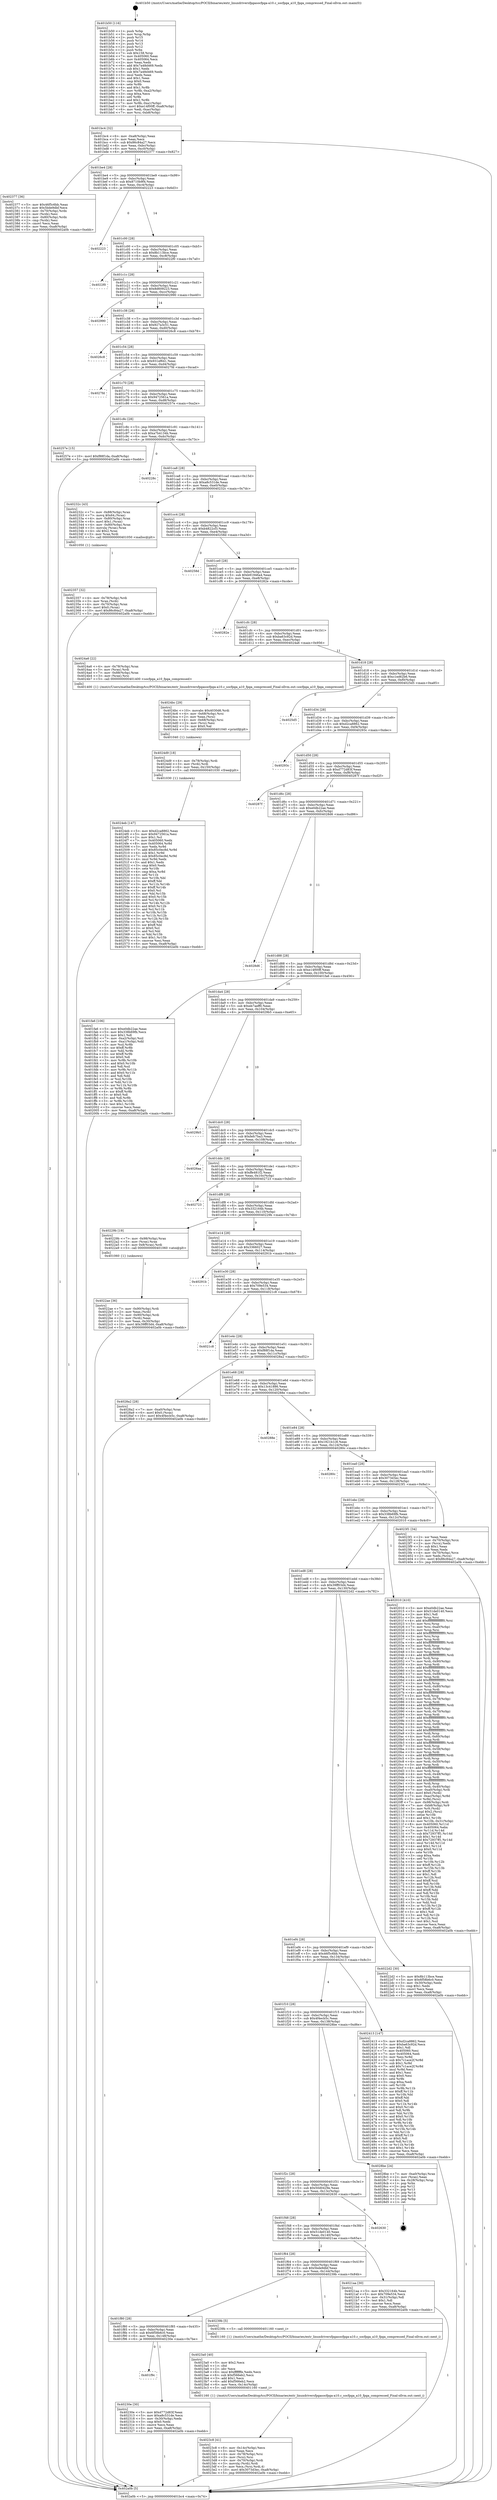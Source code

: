 digraph "0x401b50" {
  label = "0x401b50 (/mnt/c/Users/mathe/Desktop/tcc/POCII/binaries/extr_linuxdriversfpgasocfpga-a10.c_socfpga_a10_fpga_compressed_Final-ollvm.out::main(0))"
  labelloc = "t"
  node[shape=record]

  Entry [label="",width=0.3,height=0.3,shape=circle,fillcolor=black,style=filled]
  "0x401bc4" [label="{
     0x401bc4 [32]\l
     | [instrs]\l
     &nbsp;&nbsp;0x401bc4 \<+6\>: mov -0xa8(%rbp),%eax\l
     &nbsp;&nbsp;0x401bca \<+2\>: mov %eax,%ecx\l
     &nbsp;&nbsp;0x401bcc \<+6\>: sub $0x86c84a27,%ecx\l
     &nbsp;&nbsp;0x401bd2 \<+6\>: mov %eax,-0xbc(%rbp)\l
     &nbsp;&nbsp;0x401bd8 \<+6\>: mov %ecx,-0xc0(%rbp)\l
     &nbsp;&nbsp;0x401bde \<+6\>: je 0000000000402377 \<main+0x827\>\l
  }"]
  "0x402377" [label="{
     0x402377 [36]\l
     | [instrs]\l
     &nbsp;&nbsp;0x402377 \<+5\>: mov $0x46f5c6bb,%eax\l
     &nbsp;&nbsp;0x40237c \<+5\>: mov $0x5bde9dbf,%ecx\l
     &nbsp;&nbsp;0x402381 \<+4\>: mov -0x70(%rbp),%rdx\l
     &nbsp;&nbsp;0x402385 \<+2\>: mov (%rdx),%esi\l
     &nbsp;&nbsp;0x402387 \<+4\>: mov -0x80(%rbp),%rdx\l
     &nbsp;&nbsp;0x40238b \<+2\>: cmp (%rdx),%esi\l
     &nbsp;&nbsp;0x40238d \<+3\>: cmovl %ecx,%eax\l
     &nbsp;&nbsp;0x402390 \<+6\>: mov %eax,-0xa8(%rbp)\l
     &nbsp;&nbsp;0x402396 \<+5\>: jmp 0000000000402a0b \<main+0xebb\>\l
  }"]
  "0x401be4" [label="{
     0x401be4 [28]\l
     | [instrs]\l
     &nbsp;&nbsp;0x401be4 \<+5\>: jmp 0000000000401be9 \<main+0x99\>\l
     &nbsp;&nbsp;0x401be9 \<+6\>: mov -0xbc(%rbp),%eax\l
     &nbsp;&nbsp;0x401bef \<+5\>: sub $0x8710b9f4,%eax\l
     &nbsp;&nbsp;0x401bf4 \<+6\>: mov %eax,-0xc4(%rbp)\l
     &nbsp;&nbsp;0x401bfa \<+6\>: je 0000000000402223 \<main+0x6d3\>\l
  }"]
  Exit [label="",width=0.3,height=0.3,shape=circle,fillcolor=black,style=filled,peripheries=2]
  "0x402223" [label="{
     0x402223\l
  }", style=dashed]
  "0x401c00" [label="{
     0x401c00 [28]\l
     | [instrs]\l
     &nbsp;&nbsp;0x401c00 \<+5\>: jmp 0000000000401c05 \<main+0xb5\>\l
     &nbsp;&nbsp;0x401c05 \<+6\>: mov -0xbc(%rbp),%eax\l
     &nbsp;&nbsp;0x401c0b \<+5\>: sub $0x8b113bce,%eax\l
     &nbsp;&nbsp;0x401c10 \<+6\>: mov %eax,-0xc8(%rbp)\l
     &nbsp;&nbsp;0x401c16 \<+6\>: je 00000000004022f0 \<main+0x7a0\>\l
  }"]
  "0x4024eb" [label="{
     0x4024eb [147]\l
     | [instrs]\l
     &nbsp;&nbsp;0x4024eb \<+5\>: mov $0xd2ca8862,%eax\l
     &nbsp;&nbsp;0x4024f0 \<+5\>: mov $0x9472561a,%esi\l
     &nbsp;&nbsp;0x4024f5 \<+2\>: mov $0x1,%cl\l
     &nbsp;&nbsp;0x4024f7 \<+7\>: mov 0x405060,%edx\l
     &nbsp;&nbsp;0x4024fe \<+8\>: mov 0x405064,%r8d\l
     &nbsp;&nbsp;0x402506 \<+3\>: mov %edx,%r9d\l
     &nbsp;&nbsp;0x402509 \<+7\>: add $0x85c0ec8d,%r9d\l
     &nbsp;&nbsp;0x402510 \<+4\>: sub $0x1,%r9d\l
     &nbsp;&nbsp;0x402514 \<+7\>: sub $0x85c0ec8d,%r9d\l
     &nbsp;&nbsp;0x40251b \<+4\>: imul %r9d,%edx\l
     &nbsp;&nbsp;0x40251f \<+3\>: and $0x1,%edx\l
     &nbsp;&nbsp;0x402522 \<+3\>: cmp $0x0,%edx\l
     &nbsp;&nbsp;0x402525 \<+4\>: sete %r10b\l
     &nbsp;&nbsp;0x402529 \<+4\>: cmp $0xa,%r8d\l
     &nbsp;&nbsp;0x40252d \<+4\>: setl %r11b\l
     &nbsp;&nbsp;0x402531 \<+3\>: mov %r10b,%bl\l
     &nbsp;&nbsp;0x402534 \<+3\>: xor $0xff,%bl\l
     &nbsp;&nbsp;0x402537 \<+3\>: mov %r11b,%r14b\l
     &nbsp;&nbsp;0x40253a \<+4\>: xor $0xff,%r14b\l
     &nbsp;&nbsp;0x40253e \<+3\>: xor $0x0,%cl\l
     &nbsp;&nbsp;0x402541 \<+3\>: mov %bl,%r15b\l
     &nbsp;&nbsp;0x402544 \<+4\>: and $0x0,%r15b\l
     &nbsp;&nbsp;0x402548 \<+3\>: and %cl,%r10b\l
     &nbsp;&nbsp;0x40254b \<+3\>: mov %r14b,%r12b\l
     &nbsp;&nbsp;0x40254e \<+4\>: and $0x0,%r12b\l
     &nbsp;&nbsp;0x402552 \<+3\>: and %cl,%r11b\l
     &nbsp;&nbsp;0x402555 \<+3\>: or %r10b,%r15b\l
     &nbsp;&nbsp;0x402558 \<+3\>: or %r11b,%r12b\l
     &nbsp;&nbsp;0x40255b \<+3\>: xor %r12b,%r15b\l
     &nbsp;&nbsp;0x40255e \<+3\>: or %r14b,%bl\l
     &nbsp;&nbsp;0x402561 \<+3\>: xor $0xff,%bl\l
     &nbsp;&nbsp;0x402564 \<+3\>: or $0x0,%cl\l
     &nbsp;&nbsp;0x402567 \<+2\>: and %cl,%bl\l
     &nbsp;&nbsp;0x402569 \<+3\>: or %bl,%r15b\l
     &nbsp;&nbsp;0x40256c \<+4\>: test $0x1,%r15b\l
     &nbsp;&nbsp;0x402570 \<+3\>: cmovne %esi,%eax\l
     &nbsp;&nbsp;0x402573 \<+6\>: mov %eax,-0xa8(%rbp)\l
     &nbsp;&nbsp;0x402579 \<+5\>: jmp 0000000000402a0b \<main+0xebb\>\l
  }"]
  "0x4022f0" [label="{
     0x4022f0\l
  }", style=dashed]
  "0x401c1c" [label="{
     0x401c1c [28]\l
     | [instrs]\l
     &nbsp;&nbsp;0x401c1c \<+5\>: jmp 0000000000401c21 \<main+0xd1\>\l
     &nbsp;&nbsp;0x401c21 \<+6\>: mov -0xbc(%rbp),%eax\l
     &nbsp;&nbsp;0x401c27 \<+5\>: sub $0x8d609223,%eax\l
     &nbsp;&nbsp;0x401c2c \<+6\>: mov %eax,-0xcc(%rbp)\l
     &nbsp;&nbsp;0x401c32 \<+6\>: je 0000000000402990 \<main+0xe40\>\l
  }"]
  "0x4024d9" [label="{
     0x4024d9 [18]\l
     | [instrs]\l
     &nbsp;&nbsp;0x4024d9 \<+4\>: mov -0x78(%rbp),%rdi\l
     &nbsp;&nbsp;0x4024dd \<+3\>: mov (%rdi),%rdi\l
     &nbsp;&nbsp;0x4024e0 \<+6\>: mov %eax,-0x150(%rbp)\l
     &nbsp;&nbsp;0x4024e6 \<+5\>: call 0000000000401030 \<free@plt\>\l
     | [calls]\l
     &nbsp;&nbsp;0x401030 \{1\} (unknown)\l
  }"]
  "0x402990" [label="{
     0x402990\l
  }", style=dashed]
  "0x401c38" [label="{
     0x401c38 [28]\l
     | [instrs]\l
     &nbsp;&nbsp;0x401c38 \<+5\>: jmp 0000000000401c3d \<main+0xed\>\l
     &nbsp;&nbsp;0x401c3d \<+6\>: mov -0xbc(%rbp),%eax\l
     &nbsp;&nbsp;0x401c43 \<+5\>: sub $0x927a3c51,%eax\l
     &nbsp;&nbsp;0x401c48 \<+6\>: mov %eax,-0xd0(%rbp)\l
     &nbsp;&nbsp;0x401c4e \<+6\>: je 00000000004026c8 \<main+0xb78\>\l
  }"]
  "0x4024bc" [label="{
     0x4024bc [29]\l
     | [instrs]\l
     &nbsp;&nbsp;0x4024bc \<+10\>: movabs $0x4030d6,%rdi\l
     &nbsp;&nbsp;0x4024c6 \<+4\>: mov -0x68(%rbp),%rsi\l
     &nbsp;&nbsp;0x4024ca \<+2\>: mov %eax,(%rsi)\l
     &nbsp;&nbsp;0x4024cc \<+4\>: mov -0x68(%rbp),%rsi\l
     &nbsp;&nbsp;0x4024d0 \<+2\>: mov (%rsi),%esi\l
     &nbsp;&nbsp;0x4024d2 \<+2\>: mov $0x0,%al\l
     &nbsp;&nbsp;0x4024d4 \<+5\>: call 0000000000401040 \<printf@plt\>\l
     | [calls]\l
     &nbsp;&nbsp;0x401040 \{1\} (unknown)\l
  }"]
  "0x4026c8" [label="{
     0x4026c8\l
  }", style=dashed]
  "0x401c54" [label="{
     0x401c54 [28]\l
     | [instrs]\l
     &nbsp;&nbsp;0x401c54 \<+5\>: jmp 0000000000401c59 \<main+0x109\>\l
     &nbsp;&nbsp;0x401c59 \<+6\>: mov -0xbc(%rbp),%eax\l
     &nbsp;&nbsp;0x401c5f \<+5\>: sub $0x931ef641,%eax\l
     &nbsp;&nbsp;0x401c64 \<+6\>: mov %eax,-0xd4(%rbp)\l
     &nbsp;&nbsp;0x401c6a \<+6\>: je 00000000004027fd \<main+0xcad\>\l
  }"]
  "0x4023c8" [label="{
     0x4023c8 [41]\l
     | [instrs]\l
     &nbsp;&nbsp;0x4023c8 \<+6\>: mov -0x14c(%rbp),%ecx\l
     &nbsp;&nbsp;0x4023ce \<+3\>: imul %eax,%ecx\l
     &nbsp;&nbsp;0x4023d1 \<+4\>: mov -0x78(%rbp),%rsi\l
     &nbsp;&nbsp;0x4023d5 \<+3\>: mov (%rsi),%rsi\l
     &nbsp;&nbsp;0x4023d8 \<+4\>: mov -0x70(%rbp),%rdi\l
     &nbsp;&nbsp;0x4023dc \<+3\>: movslq (%rdi),%rdi\l
     &nbsp;&nbsp;0x4023df \<+3\>: mov %ecx,(%rsi,%rdi,4)\l
     &nbsp;&nbsp;0x4023e2 \<+10\>: movl $0x3073d3ec,-0xa8(%rbp)\l
     &nbsp;&nbsp;0x4023ec \<+5\>: jmp 0000000000402a0b \<main+0xebb\>\l
  }"]
  "0x4027fd" [label="{
     0x4027fd\l
  }", style=dashed]
  "0x401c70" [label="{
     0x401c70 [28]\l
     | [instrs]\l
     &nbsp;&nbsp;0x401c70 \<+5\>: jmp 0000000000401c75 \<main+0x125\>\l
     &nbsp;&nbsp;0x401c75 \<+6\>: mov -0xbc(%rbp),%eax\l
     &nbsp;&nbsp;0x401c7b \<+5\>: sub $0x9472561a,%eax\l
     &nbsp;&nbsp;0x401c80 \<+6\>: mov %eax,-0xd8(%rbp)\l
     &nbsp;&nbsp;0x401c86 \<+6\>: je 000000000040257e \<main+0xa2e\>\l
  }"]
  "0x4023a0" [label="{
     0x4023a0 [40]\l
     | [instrs]\l
     &nbsp;&nbsp;0x4023a0 \<+5\>: mov $0x2,%ecx\l
     &nbsp;&nbsp;0x4023a5 \<+1\>: cltd\l
     &nbsp;&nbsp;0x4023a6 \<+2\>: idiv %ecx\l
     &nbsp;&nbsp;0x4023a8 \<+6\>: imul $0xfffffffe,%edx,%ecx\l
     &nbsp;&nbsp;0x4023ae \<+6\>: sub $0xf566eb2,%ecx\l
     &nbsp;&nbsp;0x4023b4 \<+3\>: add $0x1,%ecx\l
     &nbsp;&nbsp;0x4023b7 \<+6\>: add $0xf566eb2,%ecx\l
     &nbsp;&nbsp;0x4023bd \<+6\>: mov %ecx,-0x14c(%rbp)\l
     &nbsp;&nbsp;0x4023c3 \<+5\>: call 0000000000401160 \<next_i\>\l
     | [calls]\l
     &nbsp;&nbsp;0x401160 \{1\} (/mnt/c/Users/mathe/Desktop/tcc/POCII/binaries/extr_linuxdriversfpgasocfpga-a10.c_socfpga_a10_fpga_compressed_Final-ollvm.out::next_i)\l
  }"]
  "0x40257e" [label="{
     0x40257e [15]\l
     | [instrs]\l
     &nbsp;&nbsp;0x40257e \<+10\>: movl $0xf88f1da,-0xa8(%rbp)\l
     &nbsp;&nbsp;0x402588 \<+5\>: jmp 0000000000402a0b \<main+0xebb\>\l
  }"]
  "0x401c8c" [label="{
     0x401c8c [28]\l
     | [instrs]\l
     &nbsp;&nbsp;0x401c8c \<+5\>: jmp 0000000000401c91 \<main+0x141\>\l
     &nbsp;&nbsp;0x401c91 \<+6\>: mov -0xbc(%rbp),%eax\l
     &nbsp;&nbsp;0x401c97 \<+5\>: sub $0xa7b4134b,%eax\l
     &nbsp;&nbsp;0x401c9c \<+6\>: mov %eax,-0xdc(%rbp)\l
     &nbsp;&nbsp;0x401ca2 \<+6\>: je 000000000040228c \<main+0x73c\>\l
  }"]
  "0x402357" [label="{
     0x402357 [32]\l
     | [instrs]\l
     &nbsp;&nbsp;0x402357 \<+4\>: mov -0x78(%rbp),%rdi\l
     &nbsp;&nbsp;0x40235b \<+3\>: mov %rax,(%rdi)\l
     &nbsp;&nbsp;0x40235e \<+4\>: mov -0x70(%rbp),%rax\l
     &nbsp;&nbsp;0x402362 \<+6\>: movl $0x0,(%rax)\l
     &nbsp;&nbsp;0x402368 \<+10\>: movl $0x86c84a27,-0xa8(%rbp)\l
     &nbsp;&nbsp;0x402372 \<+5\>: jmp 0000000000402a0b \<main+0xebb\>\l
  }"]
  "0x40228c" [label="{
     0x40228c\l
  }", style=dashed]
  "0x401ca8" [label="{
     0x401ca8 [28]\l
     | [instrs]\l
     &nbsp;&nbsp;0x401ca8 \<+5\>: jmp 0000000000401cad \<main+0x15d\>\l
     &nbsp;&nbsp;0x401cad \<+6\>: mov -0xbc(%rbp),%eax\l
     &nbsp;&nbsp;0x401cb3 \<+5\>: sub $0xa8c531de,%eax\l
     &nbsp;&nbsp;0x401cb8 \<+6\>: mov %eax,-0xe0(%rbp)\l
     &nbsp;&nbsp;0x401cbe \<+6\>: je 000000000040232c \<main+0x7dc\>\l
  }"]
  "0x401f9c" [label="{
     0x401f9c\l
  }", style=dashed]
  "0x40232c" [label="{
     0x40232c [43]\l
     | [instrs]\l
     &nbsp;&nbsp;0x40232c \<+7\>: mov -0x88(%rbp),%rax\l
     &nbsp;&nbsp;0x402333 \<+7\>: movq $0x64,(%rax)\l
     &nbsp;&nbsp;0x40233a \<+4\>: mov -0x80(%rbp),%rax\l
     &nbsp;&nbsp;0x40233e \<+6\>: movl $0x1,(%rax)\l
     &nbsp;&nbsp;0x402344 \<+4\>: mov -0x80(%rbp),%rax\l
     &nbsp;&nbsp;0x402348 \<+3\>: movslq (%rax),%rax\l
     &nbsp;&nbsp;0x40234b \<+4\>: shl $0x2,%rax\l
     &nbsp;&nbsp;0x40234f \<+3\>: mov %rax,%rdi\l
     &nbsp;&nbsp;0x402352 \<+5\>: call 0000000000401050 \<malloc@plt\>\l
     | [calls]\l
     &nbsp;&nbsp;0x401050 \{1\} (unknown)\l
  }"]
  "0x401cc4" [label="{
     0x401cc4 [28]\l
     | [instrs]\l
     &nbsp;&nbsp;0x401cc4 \<+5\>: jmp 0000000000401cc9 \<main+0x179\>\l
     &nbsp;&nbsp;0x401cc9 \<+6\>: mov -0xbc(%rbp),%eax\l
     &nbsp;&nbsp;0x401ccf \<+5\>: sub $0xb4822cf3,%eax\l
     &nbsp;&nbsp;0x401cd4 \<+6\>: mov %eax,-0xe4(%rbp)\l
     &nbsp;&nbsp;0x401cda \<+6\>: je 000000000040258d \<main+0xa3d\>\l
  }"]
  "0x40230e" [label="{
     0x40230e [30]\l
     | [instrs]\l
     &nbsp;&nbsp;0x40230e \<+5\>: mov $0xd772d83f,%eax\l
     &nbsp;&nbsp;0x402313 \<+5\>: mov $0xa8c531de,%ecx\l
     &nbsp;&nbsp;0x402318 \<+3\>: mov -0x30(%rbp),%edx\l
     &nbsp;&nbsp;0x40231b \<+3\>: cmp $0x0,%edx\l
     &nbsp;&nbsp;0x40231e \<+3\>: cmove %ecx,%eax\l
     &nbsp;&nbsp;0x402321 \<+6\>: mov %eax,-0xa8(%rbp)\l
     &nbsp;&nbsp;0x402327 \<+5\>: jmp 0000000000402a0b \<main+0xebb\>\l
  }"]
  "0x40258d" [label="{
     0x40258d\l
  }", style=dashed]
  "0x401ce0" [label="{
     0x401ce0 [28]\l
     | [instrs]\l
     &nbsp;&nbsp;0x401ce0 \<+5\>: jmp 0000000000401ce5 \<main+0x195\>\l
     &nbsp;&nbsp;0x401ce5 \<+6\>: mov -0xbc(%rbp),%eax\l
     &nbsp;&nbsp;0x401ceb \<+5\>: sub $0xb91946a4,%eax\l
     &nbsp;&nbsp;0x401cf0 \<+6\>: mov %eax,-0xe8(%rbp)\l
     &nbsp;&nbsp;0x401cf6 \<+6\>: je 000000000040282e \<main+0xcde\>\l
  }"]
  "0x401f80" [label="{
     0x401f80 [28]\l
     | [instrs]\l
     &nbsp;&nbsp;0x401f80 \<+5\>: jmp 0000000000401f85 \<main+0x435\>\l
     &nbsp;&nbsp;0x401f85 \<+6\>: mov -0xbc(%rbp),%eax\l
     &nbsp;&nbsp;0x401f8b \<+5\>: sub $0x6f58b6c0,%eax\l
     &nbsp;&nbsp;0x401f90 \<+6\>: mov %eax,-0x148(%rbp)\l
     &nbsp;&nbsp;0x401f96 \<+6\>: je 000000000040230e \<main+0x7be\>\l
  }"]
  "0x40282e" [label="{
     0x40282e\l
  }", style=dashed]
  "0x401cfc" [label="{
     0x401cfc [28]\l
     | [instrs]\l
     &nbsp;&nbsp;0x401cfc \<+5\>: jmp 0000000000401d01 \<main+0x1b1\>\l
     &nbsp;&nbsp;0x401d01 \<+6\>: mov -0xbc(%rbp),%eax\l
     &nbsp;&nbsp;0x401d07 \<+5\>: sub $0xba63c92d,%eax\l
     &nbsp;&nbsp;0x401d0c \<+6\>: mov %eax,-0xec(%rbp)\l
     &nbsp;&nbsp;0x401d12 \<+6\>: je 00000000004024a6 \<main+0x956\>\l
  }"]
  "0x40239b" [label="{
     0x40239b [5]\l
     | [instrs]\l
     &nbsp;&nbsp;0x40239b \<+5\>: call 0000000000401160 \<next_i\>\l
     | [calls]\l
     &nbsp;&nbsp;0x401160 \{1\} (/mnt/c/Users/mathe/Desktop/tcc/POCII/binaries/extr_linuxdriversfpgasocfpga-a10.c_socfpga_a10_fpga_compressed_Final-ollvm.out::next_i)\l
  }"]
  "0x4024a6" [label="{
     0x4024a6 [22]\l
     | [instrs]\l
     &nbsp;&nbsp;0x4024a6 \<+4\>: mov -0x78(%rbp),%rax\l
     &nbsp;&nbsp;0x4024aa \<+3\>: mov (%rax),%rdi\l
     &nbsp;&nbsp;0x4024ad \<+7\>: mov -0x88(%rbp),%rax\l
     &nbsp;&nbsp;0x4024b4 \<+3\>: mov (%rax),%rsi\l
     &nbsp;&nbsp;0x4024b7 \<+5\>: call 0000000000401400 \<socfpga_a10_fpga_compressed\>\l
     | [calls]\l
     &nbsp;&nbsp;0x401400 \{1\} (/mnt/c/Users/mathe/Desktop/tcc/POCII/binaries/extr_linuxdriversfpgasocfpga-a10.c_socfpga_a10_fpga_compressed_Final-ollvm.out::socfpga_a10_fpga_compressed)\l
  }"]
  "0x401d18" [label="{
     0x401d18 [28]\l
     | [instrs]\l
     &nbsp;&nbsp;0x401d18 \<+5\>: jmp 0000000000401d1d \<main+0x1cd\>\l
     &nbsp;&nbsp;0x401d1d \<+6\>: mov -0xbc(%rbp),%eax\l
     &nbsp;&nbsp;0x401d23 \<+5\>: sub $0xc1ed62b6,%eax\l
     &nbsp;&nbsp;0x401d28 \<+6\>: mov %eax,-0xf0(%rbp)\l
     &nbsp;&nbsp;0x401d2e \<+6\>: je 00000000004025d5 \<main+0xa85\>\l
  }"]
  "0x4022ae" [label="{
     0x4022ae [36]\l
     | [instrs]\l
     &nbsp;&nbsp;0x4022ae \<+7\>: mov -0x90(%rbp),%rdi\l
     &nbsp;&nbsp;0x4022b5 \<+2\>: mov %eax,(%rdi)\l
     &nbsp;&nbsp;0x4022b7 \<+7\>: mov -0x90(%rbp),%rdi\l
     &nbsp;&nbsp;0x4022be \<+2\>: mov (%rdi),%eax\l
     &nbsp;&nbsp;0x4022c0 \<+3\>: mov %eax,-0x30(%rbp)\l
     &nbsp;&nbsp;0x4022c3 \<+10\>: movl $0x39ff03d4,-0xa8(%rbp)\l
     &nbsp;&nbsp;0x4022cd \<+5\>: jmp 0000000000402a0b \<main+0xebb\>\l
  }"]
  "0x4025d5" [label="{
     0x4025d5\l
  }", style=dashed]
  "0x401d34" [label="{
     0x401d34 [28]\l
     | [instrs]\l
     &nbsp;&nbsp;0x401d34 \<+5\>: jmp 0000000000401d39 \<main+0x1e9\>\l
     &nbsp;&nbsp;0x401d39 \<+6\>: mov -0xbc(%rbp),%eax\l
     &nbsp;&nbsp;0x401d3f \<+5\>: sub $0xd2ca8862,%eax\l
     &nbsp;&nbsp;0x401d44 \<+6\>: mov %eax,-0xf4(%rbp)\l
     &nbsp;&nbsp;0x401d4a \<+6\>: je 000000000040293c \<main+0xdec\>\l
  }"]
  "0x401f64" [label="{
     0x401f64 [28]\l
     | [instrs]\l
     &nbsp;&nbsp;0x401f64 \<+5\>: jmp 0000000000401f69 \<main+0x419\>\l
     &nbsp;&nbsp;0x401f69 \<+6\>: mov -0xbc(%rbp),%eax\l
     &nbsp;&nbsp;0x401f6f \<+5\>: sub $0x5bde9dbf,%eax\l
     &nbsp;&nbsp;0x401f74 \<+6\>: mov %eax,-0x144(%rbp)\l
     &nbsp;&nbsp;0x401f7a \<+6\>: je 000000000040239b \<main+0x84b\>\l
  }"]
  "0x40293c" [label="{
     0x40293c\l
  }", style=dashed]
  "0x401d50" [label="{
     0x401d50 [28]\l
     | [instrs]\l
     &nbsp;&nbsp;0x401d50 \<+5\>: jmp 0000000000401d55 \<main+0x205\>\l
     &nbsp;&nbsp;0x401d55 \<+6\>: mov -0xbc(%rbp),%eax\l
     &nbsp;&nbsp;0x401d5b \<+5\>: sub $0xd772d83f,%eax\l
     &nbsp;&nbsp;0x401d60 \<+6\>: mov %eax,-0xf8(%rbp)\l
     &nbsp;&nbsp;0x401d66 \<+6\>: je 000000000040287f \<main+0xd2f\>\l
  }"]
  "0x4021aa" [label="{
     0x4021aa [30]\l
     | [instrs]\l
     &nbsp;&nbsp;0x4021aa \<+5\>: mov $0x332164b,%eax\l
     &nbsp;&nbsp;0x4021af \<+5\>: mov $0x709e534,%ecx\l
     &nbsp;&nbsp;0x4021b4 \<+3\>: mov -0x31(%rbp),%dl\l
     &nbsp;&nbsp;0x4021b7 \<+3\>: test $0x1,%dl\l
     &nbsp;&nbsp;0x4021ba \<+3\>: cmovne %ecx,%eax\l
     &nbsp;&nbsp;0x4021bd \<+6\>: mov %eax,-0xa8(%rbp)\l
     &nbsp;&nbsp;0x4021c3 \<+5\>: jmp 0000000000402a0b \<main+0xebb\>\l
  }"]
  "0x40287f" [label="{
     0x40287f\l
  }", style=dashed]
  "0x401d6c" [label="{
     0x401d6c [28]\l
     | [instrs]\l
     &nbsp;&nbsp;0x401d6c \<+5\>: jmp 0000000000401d71 \<main+0x221\>\l
     &nbsp;&nbsp;0x401d71 \<+6\>: mov -0xbc(%rbp),%eax\l
     &nbsp;&nbsp;0x401d77 \<+5\>: sub $0xe0db22ae,%eax\l
     &nbsp;&nbsp;0x401d7c \<+6\>: mov %eax,-0xfc(%rbp)\l
     &nbsp;&nbsp;0x401d82 \<+6\>: je 00000000004028d6 \<main+0xd86\>\l
  }"]
  "0x401f48" [label="{
     0x401f48 [28]\l
     | [instrs]\l
     &nbsp;&nbsp;0x401f48 \<+5\>: jmp 0000000000401f4d \<main+0x3fd\>\l
     &nbsp;&nbsp;0x401f4d \<+6\>: mov -0xbc(%rbp),%eax\l
     &nbsp;&nbsp;0x401f53 \<+5\>: sub $0x51de0140,%eax\l
     &nbsp;&nbsp;0x401f58 \<+6\>: mov %eax,-0x140(%rbp)\l
     &nbsp;&nbsp;0x401f5e \<+6\>: je 00000000004021aa \<main+0x65a\>\l
  }"]
  "0x4028d6" [label="{
     0x4028d6\l
  }", style=dashed]
  "0x401d88" [label="{
     0x401d88 [28]\l
     | [instrs]\l
     &nbsp;&nbsp;0x401d88 \<+5\>: jmp 0000000000401d8d \<main+0x23d\>\l
     &nbsp;&nbsp;0x401d8d \<+6\>: mov -0xbc(%rbp),%eax\l
     &nbsp;&nbsp;0x401d93 \<+5\>: sub $0xe14f00ff,%eax\l
     &nbsp;&nbsp;0x401d98 \<+6\>: mov %eax,-0x100(%rbp)\l
     &nbsp;&nbsp;0x401d9e \<+6\>: je 0000000000401fa6 \<main+0x456\>\l
  }"]
  "0x402630" [label="{
     0x402630\l
  }", style=dashed]
  "0x401fa6" [label="{
     0x401fa6 [106]\l
     | [instrs]\l
     &nbsp;&nbsp;0x401fa6 \<+5\>: mov $0xe0db22ae,%eax\l
     &nbsp;&nbsp;0x401fab \<+5\>: mov $0x338b69fb,%ecx\l
     &nbsp;&nbsp;0x401fb0 \<+2\>: mov $0x1,%dl\l
     &nbsp;&nbsp;0x401fb2 \<+7\>: mov -0xa2(%rbp),%sil\l
     &nbsp;&nbsp;0x401fb9 \<+7\>: mov -0xa1(%rbp),%dil\l
     &nbsp;&nbsp;0x401fc0 \<+3\>: mov %sil,%r8b\l
     &nbsp;&nbsp;0x401fc3 \<+4\>: xor $0xff,%r8b\l
     &nbsp;&nbsp;0x401fc7 \<+3\>: mov %dil,%r9b\l
     &nbsp;&nbsp;0x401fca \<+4\>: xor $0xff,%r9b\l
     &nbsp;&nbsp;0x401fce \<+3\>: xor $0x0,%dl\l
     &nbsp;&nbsp;0x401fd1 \<+3\>: mov %r8b,%r10b\l
     &nbsp;&nbsp;0x401fd4 \<+4\>: and $0x0,%r10b\l
     &nbsp;&nbsp;0x401fd8 \<+3\>: and %dl,%sil\l
     &nbsp;&nbsp;0x401fdb \<+3\>: mov %r9b,%r11b\l
     &nbsp;&nbsp;0x401fde \<+4\>: and $0x0,%r11b\l
     &nbsp;&nbsp;0x401fe2 \<+3\>: and %dl,%dil\l
     &nbsp;&nbsp;0x401fe5 \<+3\>: or %sil,%r10b\l
     &nbsp;&nbsp;0x401fe8 \<+3\>: or %dil,%r11b\l
     &nbsp;&nbsp;0x401feb \<+3\>: xor %r11b,%r10b\l
     &nbsp;&nbsp;0x401fee \<+3\>: or %r9b,%r8b\l
     &nbsp;&nbsp;0x401ff1 \<+4\>: xor $0xff,%r8b\l
     &nbsp;&nbsp;0x401ff5 \<+3\>: or $0x0,%dl\l
     &nbsp;&nbsp;0x401ff8 \<+3\>: and %dl,%r8b\l
     &nbsp;&nbsp;0x401ffb \<+3\>: or %r8b,%r10b\l
     &nbsp;&nbsp;0x401ffe \<+4\>: test $0x1,%r10b\l
     &nbsp;&nbsp;0x402002 \<+3\>: cmovne %ecx,%eax\l
     &nbsp;&nbsp;0x402005 \<+6\>: mov %eax,-0xa8(%rbp)\l
     &nbsp;&nbsp;0x40200b \<+5\>: jmp 0000000000402a0b \<main+0xebb\>\l
  }"]
  "0x401da4" [label="{
     0x401da4 [28]\l
     | [instrs]\l
     &nbsp;&nbsp;0x401da4 \<+5\>: jmp 0000000000401da9 \<main+0x259\>\l
     &nbsp;&nbsp;0x401da9 \<+6\>: mov -0xbc(%rbp),%eax\l
     &nbsp;&nbsp;0x401daf \<+5\>: sub $0xeb7aeff0,%eax\l
     &nbsp;&nbsp;0x401db4 \<+6\>: mov %eax,-0x104(%rbp)\l
     &nbsp;&nbsp;0x401dba \<+6\>: je 00000000004029b5 \<main+0xe65\>\l
  }"]
  "0x402a0b" [label="{
     0x402a0b [5]\l
     | [instrs]\l
     &nbsp;&nbsp;0x402a0b \<+5\>: jmp 0000000000401bc4 \<main+0x74\>\l
  }"]
  "0x401b50" [label="{
     0x401b50 [116]\l
     | [instrs]\l
     &nbsp;&nbsp;0x401b50 \<+1\>: push %rbp\l
     &nbsp;&nbsp;0x401b51 \<+3\>: mov %rsp,%rbp\l
     &nbsp;&nbsp;0x401b54 \<+2\>: push %r15\l
     &nbsp;&nbsp;0x401b56 \<+2\>: push %r14\l
     &nbsp;&nbsp;0x401b58 \<+2\>: push %r13\l
     &nbsp;&nbsp;0x401b5a \<+2\>: push %r12\l
     &nbsp;&nbsp;0x401b5c \<+1\>: push %rbx\l
     &nbsp;&nbsp;0x401b5d \<+7\>: sub $0x158,%rsp\l
     &nbsp;&nbsp;0x401b64 \<+7\>: mov 0x405060,%eax\l
     &nbsp;&nbsp;0x401b6b \<+7\>: mov 0x405064,%ecx\l
     &nbsp;&nbsp;0x401b72 \<+2\>: mov %eax,%edx\l
     &nbsp;&nbsp;0x401b74 \<+6\>: add $0x7a48d469,%edx\l
     &nbsp;&nbsp;0x401b7a \<+3\>: sub $0x1,%edx\l
     &nbsp;&nbsp;0x401b7d \<+6\>: sub $0x7a48d469,%edx\l
     &nbsp;&nbsp;0x401b83 \<+3\>: imul %edx,%eax\l
     &nbsp;&nbsp;0x401b86 \<+3\>: and $0x1,%eax\l
     &nbsp;&nbsp;0x401b89 \<+3\>: cmp $0x0,%eax\l
     &nbsp;&nbsp;0x401b8c \<+4\>: sete %r8b\l
     &nbsp;&nbsp;0x401b90 \<+4\>: and $0x1,%r8b\l
     &nbsp;&nbsp;0x401b94 \<+7\>: mov %r8b,-0xa2(%rbp)\l
     &nbsp;&nbsp;0x401b9b \<+3\>: cmp $0xa,%ecx\l
     &nbsp;&nbsp;0x401b9e \<+4\>: setl %r8b\l
     &nbsp;&nbsp;0x401ba2 \<+4\>: and $0x1,%r8b\l
     &nbsp;&nbsp;0x401ba6 \<+7\>: mov %r8b,-0xa1(%rbp)\l
     &nbsp;&nbsp;0x401bad \<+10\>: movl $0xe14f00ff,-0xa8(%rbp)\l
     &nbsp;&nbsp;0x401bb7 \<+6\>: mov %edi,-0xac(%rbp)\l
     &nbsp;&nbsp;0x401bbd \<+7\>: mov %rsi,-0xb8(%rbp)\l
  }"]
  "0x401f2c" [label="{
     0x401f2c [28]\l
     | [instrs]\l
     &nbsp;&nbsp;0x401f2c \<+5\>: jmp 0000000000401f31 \<main+0x3e1\>\l
     &nbsp;&nbsp;0x401f31 \<+6\>: mov -0xbc(%rbp),%eax\l
     &nbsp;&nbsp;0x401f37 \<+5\>: sub $0x50d0429e,%eax\l
     &nbsp;&nbsp;0x401f3c \<+6\>: mov %eax,-0x13c(%rbp)\l
     &nbsp;&nbsp;0x401f42 \<+6\>: je 0000000000402630 \<main+0xae0\>\l
  }"]
  "0x4029b5" [label="{
     0x4029b5\l
  }", style=dashed]
  "0x401dc0" [label="{
     0x401dc0 [28]\l
     | [instrs]\l
     &nbsp;&nbsp;0x401dc0 \<+5\>: jmp 0000000000401dc5 \<main+0x275\>\l
     &nbsp;&nbsp;0x401dc5 \<+6\>: mov -0xbc(%rbp),%eax\l
     &nbsp;&nbsp;0x401dcb \<+5\>: sub $0xfefc7ba3,%eax\l
     &nbsp;&nbsp;0x401dd0 \<+6\>: mov %eax,-0x108(%rbp)\l
     &nbsp;&nbsp;0x401dd6 \<+6\>: je 00000000004026aa \<main+0xb5a\>\l
  }"]
  "0x4028be" [label="{
     0x4028be [24]\l
     | [instrs]\l
     &nbsp;&nbsp;0x4028be \<+7\>: mov -0xa0(%rbp),%rax\l
     &nbsp;&nbsp;0x4028c5 \<+2\>: mov (%rax),%eax\l
     &nbsp;&nbsp;0x4028c7 \<+4\>: lea -0x28(%rbp),%rsp\l
     &nbsp;&nbsp;0x4028cb \<+1\>: pop %rbx\l
     &nbsp;&nbsp;0x4028cc \<+2\>: pop %r12\l
     &nbsp;&nbsp;0x4028ce \<+2\>: pop %r13\l
     &nbsp;&nbsp;0x4028d0 \<+2\>: pop %r14\l
     &nbsp;&nbsp;0x4028d2 \<+2\>: pop %r15\l
     &nbsp;&nbsp;0x4028d4 \<+1\>: pop %rbp\l
     &nbsp;&nbsp;0x4028d5 \<+1\>: ret\l
  }"]
  "0x4026aa" [label="{
     0x4026aa\l
  }", style=dashed]
  "0x401ddc" [label="{
     0x401ddc [28]\l
     | [instrs]\l
     &nbsp;&nbsp;0x401ddc \<+5\>: jmp 0000000000401de1 \<main+0x291\>\l
     &nbsp;&nbsp;0x401de1 \<+6\>: mov -0xbc(%rbp),%eax\l
     &nbsp;&nbsp;0x401de7 \<+5\>: sub $0xffe481f2,%eax\l
     &nbsp;&nbsp;0x401dec \<+6\>: mov %eax,-0x10c(%rbp)\l
     &nbsp;&nbsp;0x401df2 \<+6\>: je 0000000000402723 \<main+0xbd3\>\l
  }"]
  "0x401f10" [label="{
     0x401f10 [28]\l
     | [instrs]\l
     &nbsp;&nbsp;0x401f10 \<+5\>: jmp 0000000000401f15 \<main+0x3c5\>\l
     &nbsp;&nbsp;0x401f15 \<+6\>: mov -0xbc(%rbp),%eax\l
     &nbsp;&nbsp;0x401f1b \<+5\>: sub $0x4f4ecb5c,%eax\l
     &nbsp;&nbsp;0x401f20 \<+6\>: mov %eax,-0x138(%rbp)\l
     &nbsp;&nbsp;0x401f26 \<+6\>: je 00000000004028be \<main+0xd6e\>\l
  }"]
  "0x402723" [label="{
     0x402723\l
  }", style=dashed]
  "0x401df8" [label="{
     0x401df8 [28]\l
     | [instrs]\l
     &nbsp;&nbsp;0x401df8 \<+5\>: jmp 0000000000401dfd \<main+0x2ad\>\l
     &nbsp;&nbsp;0x401dfd \<+6\>: mov -0xbc(%rbp),%eax\l
     &nbsp;&nbsp;0x401e03 \<+5\>: sub $0x332164b,%eax\l
     &nbsp;&nbsp;0x401e08 \<+6\>: mov %eax,-0x110(%rbp)\l
     &nbsp;&nbsp;0x401e0e \<+6\>: je 000000000040229b \<main+0x74b\>\l
  }"]
  "0x402413" [label="{
     0x402413 [147]\l
     | [instrs]\l
     &nbsp;&nbsp;0x402413 \<+5\>: mov $0xd2ca8862,%eax\l
     &nbsp;&nbsp;0x402418 \<+5\>: mov $0xba63c92d,%ecx\l
     &nbsp;&nbsp;0x40241d \<+2\>: mov $0x1,%dl\l
     &nbsp;&nbsp;0x40241f \<+7\>: mov 0x405060,%esi\l
     &nbsp;&nbsp;0x402426 \<+7\>: mov 0x405064,%edi\l
     &nbsp;&nbsp;0x40242d \<+3\>: mov %esi,%r8d\l
     &nbsp;&nbsp;0x402430 \<+7\>: sub $0x7c1ace2f,%r8d\l
     &nbsp;&nbsp;0x402437 \<+4\>: sub $0x1,%r8d\l
     &nbsp;&nbsp;0x40243b \<+7\>: add $0x7c1ace2f,%r8d\l
     &nbsp;&nbsp;0x402442 \<+4\>: imul %r8d,%esi\l
     &nbsp;&nbsp;0x402446 \<+3\>: and $0x1,%esi\l
     &nbsp;&nbsp;0x402449 \<+3\>: cmp $0x0,%esi\l
     &nbsp;&nbsp;0x40244c \<+4\>: sete %r9b\l
     &nbsp;&nbsp;0x402450 \<+3\>: cmp $0xa,%edi\l
     &nbsp;&nbsp;0x402453 \<+4\>: setl %r10b\l
     &nbsp;&nbsp;0x402457 \<+3\>: mov %r9b,%r11b\l
     &nbsp;&nbsp;0x40245a \<+4\>: xor $0xff,%r11b\l
     &nbsp;&nbsp;0x40245e \<+3\>: mov %r10b,%bl\l
     &nbsp;&nbsp;0x402461 \<+3\>: xor $0xff,%bl\l
     &nbsp;&nbsp;0x402464 \<+3\>: xor $0x0,%dl\l
     &nbsp;&nbsp;0x402467 \<+3\>: mov %r11b,%r14b\l
     &nbsp;&nbsp;0x40246a \<+4\>: and $0x0,%r14b\l
     &nbsp;&nbsp;0x40246e \<+3\>: and %dl,%r9b\l
     &nbsp;&nbsp;0x402471 \<+3\>: mov %bl,%r15b\l
     &nbsp;&nbsp;0x402474 \<+4\>: and $0x0,%r15b\l
     &nbsp;&nbsp;0x402478 \<+3\>: and %dl,%r10b\l
     &nbsp;&nbsp;0x40247b \<+3\>: or %r9b,%r14b\l
     &nbsp;&nbsp;0x40247e \<+3\>: or %r10b,%r15b\l
     &nbsp;&nbsp;0x402481 \<+3\>: xor %r15b,%r14b\l
     &nbsp;&nbsp;0x402484 \<+3\>: or %bl,%r11b\l
     &nbsp;&nbsp;0x402487 \<+4\>: xor $0xff,%r11b\l
     &nbsp;&nbsp;0x40248b \<+3\>: or $0x0,%dl\l
     &nbsp;&nbsp;0x40248e \<+3\>: and %dl,%r11b\l
     &nbsp;&nbsp;0x402491 \<+3\>: or %r11b,%r14b\l
     &nbsp;&nbsp;0x402494 \<+4\>: test $0x1,%r14b\l
     &nbsp;&nbsp;0x402498 \<+3\>: cmovne %ecx,%eax\l
     &nbsp;&nbsp;0x40249b \<+6\>: mov %eax,-0xa8(%rbp)\l
     &nbsp;&nbsp;0x4024a1 \<+5\>: jmp 0000000000402a0b \<main+0xebb\>\l
  }"]
  "0x40229b" [label="{
     0x40229b [19]\l
     | [instrs]\l
     &nbsp;&nbsp;0x40229b \<+7\>: mov -0x98(%rbp),%rax\l
     &nbsp;&nbsp;0x4022a2 \<+3\>: mov (%rax),%rax\l
     &nbsp;&nbsp;0x4022a5 \<+4\>: mov 0x8(%rax),%rdi\l
     &nbsp;&nbsp;0x4022a9 \<+5\>: call 0000000000401060 \<atoi@plt\>\l
     | [calls]\l
     &nbsp;&nbsp;0x401060 \{1\} (unknown)\l
  }"]
  "0x401e14" [label="{
     0x401e14 [28]\l
     | [instrs]\l
     &nbsp;&nbsp;0x401e14 \<+5\>: jmp 0000000000401e19 \<main+0x2c9\>\l
     &nbsp;&nbsp;0x401e19 \<+6\>: mov -0xbc(%rbp),%eax\l
     &nbsp;&nbsp;0x401e1f \<+5\>: sub $0x3366027,%eax\l
     &nbsp;&nbsp;0x401e24 \<+6\>: mov %eax,-0x114(%rbp)\l
     &nbsp;&nbsp;0x401e2a \<+6\>: je 000000000040291b \<main+0xdcb\>\l
  }"]
  "0x401ef4" [label="{
     0x401ef4 [28]\l
     | [instrs]\l
     &nbsp;&nbsp;0x401ef4 \<+5\>: jmp 0000000000401ef9 \<main+0x3a9\>\l
     &nbsp;&nbsp;0x401ef9 \<+6\>: mov -0xbc(%rbp),%eax\l
     &nbsp;&nbsp;0x401eff \<+5\>: sub $0x46f5c6bb,%eax\l
     &nbsp;&nbsp;0x401f04 \<+6\>: mov %eax,-0x134(%rbp)\l
     &nbsp;&nbsp;0x401f0a \<+6\>: je 0000000000402413 \<main+0x8c3\>\l
  }"]
  "0x40291b" [label="{
     0x40291b\l
  }", style=dashed]
  "0x401e30" [label="{
     0x401e30 [28]\l
     | [instrs]\l
     &nbsp;&nbsp;0x401e30 \<+5\>: jmp 0000000000401e35 \<main+0x2e5\>\l
     &nbsp;&nbsp;0x401e35 \<+6\>: mov -0xbc(%rbp),%eax\l
     &nbsp;&nbsp;0x401e3b \<+5\>: sub $0x709e534,%eax\l
     &nbsp;&nbsp;0x401e40 \<+6\>: mov %eax,-0x118(%rbp)\l
     &nbsp;&nbsp;0x401e46 \<+6\>: je 00000000004021c8 \<main+0x678\>\l
  }"]
  "0x4022d2" [label="{
     0x4022d2 [30]\l
     | [instrs]\l
     &nbsp;&nbsp;0x4022d2 \<+5\>: mov $0x8b113bce,%eax\l
     &nbsp;&nbsp;0x4022d7 \<+5\>: mov $0x6f58b6c0,%ecx\l
     &nbsp;&nbsp;0x4022dc \<+3\>: mov -0x30(%rbp),%edx\l
     &nbsp;&nbsp;0x4022df \<+3\>: cmp $0x1,%edx\l
     &nbsp;&nbsp;0x4022e2 \<+3\>: cmovl %ecx,%eax\l
     &nbsp;&nbsp;0x4022e5 \<+6\>: mov %eax,-0xa8(%rbp)\l
     &nbsp;&nbsp;0x4022eb \<+5\>: jmp 0000000000402a0b \<main+0xebb\>\l
  }"]
  "0x4021c8" [label="{
     0x4021c8\l
  }", style=dashed]
  "0x401e4c" [label="{
     0x401e4c [28]\l
     | [instrs]\l
     &nbsp;&nbsp;0x401e4c \<+5\>: jmp 0000000000401e51 \<main+0x301\>\l
     &nbsp;&nbsp;0x401e51 \<+6\>: mov -0xbc(%rbp),%eax\l
     &nbsp;&nbsp;0x401e57 \<+5\>: sub $0xf88f1da,%eax\l
     &nbsp;&nbsp;0x401e5c \<+6\>: mov %eax,-0x11c(%rbp)\l
     &nbsp;&nbsp;0x401e62 \<+6\>: je 00000000004028a2 \<main+0xd52\>\l
  }"]
  "0x401ed8" [label="{
     0x401ed8 [28]\l
     | [instrs]\l
     &nbsp;&nbsp;0x401ed8 \<+5\>: jmp 0000000000401edd \<main+0x38d\>\l
     &nbsp;&nbsp;0x401edd \<+6\>: mov -0xbc(%rbp),%eax\l
     &nbsp;&nbsp;0x401ee3 \<+5\>: sub $0x39ff03d4,%eax\l
     &nbsp;&nbsp;0x401ee8 \<+6\>: mov %eax,-0x130(%rbp)\l
     &nbsp;&nbsp;0x401eee \<+6\>: je 00000000004022d2 \<main+0x782\>\l
  }"]
  "0x4028a2" [label="{
     0x4028a2 [28]\l
     | [instrs]\l
     &nbsp;&nbsp;0x4028a2 \<+7\>: mov -0xa0(%rbp),%rax\l
     &nbsp;&nbsp;0x4028a9 \<+6\>: movl $0x0,(%rax)\l
     &nbsp;&nbsp;0x4028af \<+10\>: movl $0x4f4ecb5c,-0xa8(%rbp)\l
     &nbsp;&nbsp;0x4028b9 \<+5\>: jmp 0000000000402a0b \<main+0xebb\>\l
  }"]
  "0x401e68" [label="{
     0x401e68 [28]\l
     | [instrs]\l
     &nbsp;&nbsp;0x401e68 \<+5\>: jmp 0000000000401e6d \<main+0x31d\>\l
     &nbsp;&nbsp;0x401e6d \<+6\>: mov -0xbc(%rbp),%eax\l
     &nbsp;&nbsp;0x401e73 \<+5\>: sub $0x13c41886,%eax\l
     &nbsp;&nbsp;0x401e78 \<+6\>: mov %eax,-0x120(%rbp)\l
     &nbsp;&nbsp;0x401e7e \<+6\>: je 000000000040288e \<main+0xd3e\>\l
  }"]
  "0x402010" [label="{
     0x402010 [410]\l
     | [instrs]\l
     &nbsp;&nbsp;0x402010 \<+5\>: mov $0xe0db22ae,%eax\l
     &nbsp;&nbsp;0x402015 \<+5\>: mov $0x51de0140,%ecx\l
     &nbsp;&nbsp;0x40201a \<+2\>: mov $0x1,%dl\l
     &nbsp;&nbsp;0x40201c \<+3\>: mov %rsp,%rsi\l
     &nbsp;&nbsp;0x40201f \<+4\>: add $0xfffffffffffffff0,%rsi\l
     &nbsp;&nbsp;0x402023 \<+3\>: mov %rsi,%rsp\l
     &nbsp;&nbsp;0x402026 \<+7\>: mov %rsi,-0xa0(%rbp)\l
     &nbsp;&nbsp;0x40202d \<+3\>: mov %rsp,%rsi\l
     &nbsp;&nbsp;0x402030 \<+4\>: add $0xfffffffffffffff0,%rsi\l
     &nbsp;&nbsp;0x402034 \<+3\>: mov %rsi,%rsp\l
     &nbsp;&nbsp;0x402037 \<+3\>: mov %rsp,%rdi\l
     &nbsp;&nbsp;0x40203a \<+4\>: add $0xfffffffffffffff0,%rdi\l
     &nbsp;&nbsp;0x40203e \<+3\>: mov %rdi,%rsp\l
     &nbsp;&nbsp;0x402041 \<+7\>: mov %rdi,-0x98(%rbp)\l
     &nbsp;&nbsp;0x402048 \<+3\>: mov %rsp,%rdi\l
     &nbsp;&nbsp;0x40204b \<+4\>: add $0xfffffffffffffff0,%rdi\l
     &nbsp;&nbsp;0x40204f \<+3\>: mov %rdi,%rsp\l
     &nbsp;&nbsp;0x402052 \<+7\>: mov %rdi,-0x90(%rbp)\l
     &nbsp;&nbsp;0x402059 \<+3\>: mov %rsp,%rdi\l
     &nbsp;&nbsp;0x40205c \<+4\>: add $0xfffffffffffffff0,%rdi\l
     &nbsp;&nbsp;0x402060 \<+3\>: mov %rdi,%rsp\l
     &nbsp;&nbsp;0x402063 \<+7\>: mov %rdi,-0x88(%rbp)\l
     &nbsp;&nbsp;0x40206a \<+3\>: mov %rsp,%rdi\l
     &nbsp;&nbsp;0x40206d \<+4\>: add $0xfffffffffffffff0,%rdi\l
     &nbsp;&nbsp;0x402071 \<+3\>: mov %rdi,%rsp\l
     &nbsp;&nbsp;0x402074 \<+4\>: mov %rdi,-0x80(%rbp)\l
     &nbsp;&nbsp;0x402078 \<+3\>: mov %rsp,%rdi\l
     &nbsp;&nbsp;0x40207b \<+4\>: add $0xfffffffffffffff0,%rdi\l
     &nbsp;&nbsp;0x40207f \<+3\>: mov %rdi,%rsp\l
     &nbsp;&nbsp;0x402082 \<+4\>: mov %rdi,-0x78(%rbp)\l
     &nbsp;&nbsp;0x402086 \<+3\>: mov %rsp,%rdi\l
     &nbsp;&nbsp;0x402089 \<+4\>: add $0xfffffffffffffff0,%rdi\l
     &nbsp;&nbsp;0x40208d \<+3\>: mov %rdi,%rsp\l
     &nbsp;&nbsp;0x402090 \<+4\>: mov %rdi,-0x70(%rbp)\l
     &nbsp;&nbsp;0x402094 \<+3\>: mov %rsp,%rdi\l
     &nbsp;&nbsp;0x402097 \<+4\>: add $0xfffffffffffffff0,%rdi\l
     &nbsp;&nbsp;0x40209b \<+3\>: mov %rdi,%rsp\l
     &nbsp;&nbsp;0x40209e \<+4\>: mov %rdi,-0x68(%rbp)\l
     &nbsp;&nbsp;0x4020a2 \<+3\>: mov %rsp,%rdi\l
     &nbsp;&nbsp;0x4020a5 \<+4\>: add $0xfffffffffffffff0,%rdi\l
     &nbsp;&nbsp;0x4020a9 \<+3\>: mov %rdi,%rsp\l
     &nbsp;&nbsp;0x4020ac \<+4\>: mov %rdi,-0x60(%rbp)\l
     &nbsp;&nbsp;0x4020b0 \<+3\>: mov %rsp,%rdi\l
     &nbsp;&nbsp;0x4020b3 \<+4\>: add $0xfffffffffffffff0,%rdi\l
     &nbsp;&nbsp;0x4020b7 \<+3\>: mov %rdi,%rsp\l
     &nbsp;&nbsp;0x4020ba \<+4\>: mov %rdi,-0x58(%rbp)\l
     &nbsp;&nbsp;0x4020be \<+3\>: mov %rsp,%rdi\l
     &nbsp;&nbsp;0x4020c1 \<+4\>: add $0xfffffffffffffff0,%rdi\l
     &nbsp;&nbsp;0x4020c5 \<+3\>: mov %rdi,%rsp\l
     &nbsp;&nbsp;0x4020c8 \<+4\>: mov %rdi,-0x50(%rbp)\l
     &nbsp;&nbsp;0x4020cc \<+3\>: mov %rsp,%rdi\l
     &nbsp;&nbsp;0x4020cf \<+4\>: add $0xfffffffffffffff0,%rdi\l
     &nbsp;&nbsp;0x4020d3 \<+3\>: mov %rdi,%rsp\l
     &nbsp;&nbsp;0x4020d6 \<+4\>: mov %rdi,-0x48(%rbp)\l
     &nbsp;&nbsp;0x4020da \<+3\>: mov %rsp,%rdi\l
     &nbsp;&nbsp;0x4020dd \<+4\>: add $0xfffffffffffffff0,%rdi\l
     &nbsp;&nbsp;0x4020e1 \<+3\>: mov %rdi,%rsp\l
     &nbsp;&nbsp;0x4020e4 \<+4\>: mov %rdi,-0x40(%rbp)\l
     &nbsp;&nbsp;0x4020e8 \<+7\>: mov -0xa0(%rbp),%rdi\l
     &nbsp;&nbsp;0x4020ef \<+6\>: movl $0x0,(%rdi)\l
     &nbsp;&nbsp;0x4020f5 \<+7\>: mov -0xac(%rbp),%r8d\l
     &nbsp;&nbsp;0x4020fc \<+3\>: mov %r8d,(%rsi)\l
     &nbsp;&nbsp;0x4020ff \<+7\>: mov -0x98(%rbp),%rdi\l
     &nbsp;&nbsp;0x402106 \<+7\>: mov -0xb8(%rbp),%r9\l
     &nbsp;&nbsp;0x40210d \<+3\>: mov %r9,(%rdi)\l
     &nbsp;&nbsp;0x402110 \<+3\>: cmpl $0x2,(%rsi)\l
     &nbsp;&nbsp;0x402113 \<+4\>: setne %r10b\l
     &nbsp;&nbsp;0x402117 \<+4\>: and $0x1,%r10b\l
     &nbsp;&nbsp;0x40211b \<+4\>: mov %r10b,-0x31(%rbp)\l
     &nbsp;&nbsp;0x40211f \<+8\>: mov 0x405060,%r11d\l
     &nbsp;&nbsp;0x402127 \<+7\>: mov 0x405064,%ebx\l
     &nbsp;&nbsp;0x40212e \<+3\>: mov %r11d,%r14d\l
     &nbsp;&nbsp;0x402131 \<+7\>: sub $0x72937ff1,%r14d\l
     &nbsp;&nbsp;0x402138 \<+4\>: sub $0x1,%r14d\l
     &nbsp;&nbsp;0x40213c \<+7\>: add $0x72937ff1,%r14d\l
     &nbsp;&nbsp;0x402143 \<+4\>: imul %r14d,%r11d\l
     &nbsp;&nbsp;0x402147 \<+4\>: and $0x1,%r11d\l
     &nbsp;&nbsp;0x40214b \<+4\>: cmp $0x0,%r11d\l
     &nbsp;&nbsp;0x40214f \<+4\>: sete %r10b\l
     &nbsp;&nbsp;0x402153 \<+3\>: cmp $0xa,%ebx\l
     &nbsp;&nbsp;0x402156 \<+4\>: setl %r15b\l
     &nbsp;&nbsp;0x40215a \<+3\>: mov %r10b,%r12b\l
     &nbsp;&nbsp;0x40215d \<+4\>: xor $0xff,%r12b\l
     &nbsp;&nbsp;0x402161 \<+3\>: mov %r15b,%r13b\l
     &nbsp;&nbsp;0x402164 \<+4\>: xor $0xff,%r13b\l
     &nbsp;&nbsp;0x402168 \<+3\>: xor $0x1,%dl\l
     &nbsp;&nbsp;0x40216b \<+3\>: mov %r12b,%sil\l
     &nbsp;&nbsp;0x40216e \<+4\>: and $0xff,%sil\l
     &nbsp;&nbsp;0x402172 \<+3\>: and %dl,%r10b\l
     &nbsp;&nbsp;0x402175 \<+3\>: mov %r13b,%dil\l
     &nbsp;&nbsp;0x402178 \<+4\>: and $0xff,%dil\l
     &nbsp;&nbsp;0x40217c \<+3\>: and %dl,%r15b\l
     &nbsp;&nbsp;0x40217f \<+3\>: or %r10b,%sil\l
     &nbsp;&nbsp;0x402182 \<+3\>: or %r15b,%dil\l
     &nbsp;&nbsp;0x402185 \<+3\>: xor %dil,%sil\l
     &nbsp;&nbsp;0x402188 \<+3\>: or %r13b,%r12b\l
     &nbsp;&nbsp;0x40218b \<+4\>: xor $0xff,%r12b\l
     &nbsp;&nbsp;0x40218f \<+3\>: or $0x1,%dl\l
     &nbsp;&nbsp;0x402192 \<+3\>: and %dl,%r12b\l
     &nbsp;&nbsp;0x402195 \<+3\>: or %r12b,%sil\l
     &nbsp;&nbsp;0x402198 \<+4\>: test $0x1,%sil\l
     &nbsp;&nbsp;0x40219c \<+3\>: cmovne %ecx,%eax\l
     &nbsp;&nbsp;0x40219f \<+6\>: mov %eax,-0xa8(%rbp)\l
     &nbsp;&nbsp;0x4021a5 \<+5\>: jmp 0000000000402a0b \<main+0xebb\>\l
  }"]
  "0x40288e" [label="{
     0x40288e\l
  }", style=dashed]
  "0x401e84" [label="{
     0x401e84 [28]\l
     | [instrs]\l
     &nbsp;&nbsp;0x401e84 \<+5\>: jmp 0000000000401e89 \<main+0x339\>\l
     &nbsp;&nbsp;0x401e89 \<+6\>: mov -0xbc(%rbp),%eax\l
     &nbsp;&nbsp;0x401e8f \<+5\>: sub $0x1921b1c8,%eax\l
     &nbsp;&nbsp;0x401e94 \<+6\>: mov %eax,-0x124(%rbp)\l
     &nbsp;&nbsp;0x401e9a \<+6\>: je 000000000040280c \<main+0xcbc\>\l
  }"]
  "0x401ebc" [label="{
     0x401ebc [28]\l
     | [instrs]\l
     &nbsp;&nbsp;0x401ebc \<+5\>: jmp 0000000000401ec1 \<main+0x371\>\l
     &nbsp;&nbsp;0x401ec1 \<+6\>: mov -0xbc(%rbp),%eax\l
     &nbsp;&nbsp;0x401ec7 \<+5\>: sub $0x338b69fb,%eax\l
     &nbsp;&nbsp;0x401ecc \<+6\>: mov %eax,-0x12c(%rbp)\l
     &nbsp;&nbsp;0x401ed2 \<+6\>: je 0000000000402010 \<main+0x4c0\>\l
  }"]
  "0x40280c" [label="{
     0x40280c\l
  }", style=dashed]
  "0x401ea0" [label="{
     0x401ea0 [28]\l
     | [instrs]\l
     &nbsp;&nbsp;0x401ea0 \<+5\>: jmp 0000000000401ea5 \<main+0x355\>\l
     &nbsp;&nbsp;0x401ea5 \<+6\>: mov -0xbc(%rbp),%eax\l
     &nbsp;&nbsp;0x401eab \<+5\>: sub $0x3073d3ec,%eax\l
     &nbsp;&nbsp;0x401eb0 \<+6\>: mov %eax,-0x128(%rbp)\l
     &nbsp;&nbsp;0x401eb6 \<+6\>: je 00000000004023f1 \<main+0x8a1\>\l
  }"]
  "0x4023f1" [label="{
     0x4023f1 [34]\l
     | [instrs]\l
     &nbsp;&nbsp;0x4023f1 \<+2\>: xor %eax,%eax\l
     &nbsp;&nbsp;0x4023f3 \<+4\>: mov -0x70(%rbp),%rcx\l
     &nbsp;&nbsp;0x4023f7 \<+2\>: mov (%rcx),%edx\l
     &nbsp;&nbsp;0x4023f9 \<+3\>: sub $0x1,%eax\l
     &nbsp;&nbsp;0x4023fc \<+2\>: sub %eax,%edx\l
     &nbsp;&nbsp;0x4023fe \<+4\>: mov -0x70(%rbp),%rcx\l
     &nbsp;&nbsp;0x402402 \<+2\>: mov %edx,(%rcx)\l
     &nbsp;&nbsp;0x402404 \<+10\>: movl $0x86c84a27,-0xa8(%rbp)\l
     &nbsp;&nbsp;0x40240e \<+5\>: jmp 0000000000402a0b \<main+0xebb\>\l
  }"]
  Entry -> "0x401b50" [label=" 1"]
  "0x401bc4" -> "0x402377" [label=" 2"]
  "0x401bc4" -> "0x401be4" [label=" 14"]
  "0x4028be" -> Exit [label=" 1"]
  "0x401be4" -> "0x402223" [label=" 0"]
  "0x401be4" -> "0x401c00" [label=" 14"]
  "0x4028a2" -> "0x402a0b" [label=" 1"]
  "0x401c00" -> "0x4022f0" [label=" 0"]
  "0x401c00" -> "0x401c1c" [label=" 14"]
  "0x40257e" -> "0x402a0b" [label=" 1"]
  "0x401c1c" -> "0x402990" [label=" 0"]
  "0x401c1c" -> "0x401c38" [label=" 14"]
  "0x4024eb" -> "0x402a0b" [label=" 1"]
  "0x401c38" -> "0x4026c8" [label=" 0"]
  "0x401c38" -> "0x401c54" [label=" 14"]
  "0x4024d9" -> "0x4024eb" [label=" 1"]
  "0x401c54" -> "0x4027fd" [label=" 0"]
  "0x401c54" -> "0x401c70" [label=" 14"]
  "0x4024bc" -> "0x4024d9" [label=" 1"]
  "0x401c70" -> "0x40257e" [label=" 1"]
  "0x401c70" -> "0x401c8c" [label=" 13"]
  "0x4024a6" -> "0x4024bc" [label=" 1"]
  "0x401c8c" -> "0x40228c" [label=" 0"]
  "0x401c8c" -> "0x401ca8" [label=" 13"]
  "0x402413" -> "0x402a0b" [label=" 1"]
  "0x401ca8" -> "0x40232c" [label=" 1"]
  "0x401ca8" -> "0x401cc4" [label=" 12"]
  "0x4023f1" -> "0x402a0b" [label=" 1"]
  "0x401cc4" -> "0x40258d" [label=" 0"]
  "0x401cc4" -> "0x401ce0" [label=" 12"]
  "0x4023c8" -> "0x402a0b" [label=" 1"]
  "0x401ce0" -> "0x40282e" [label=" 0"]
  "0x401ce0" -> "0x401cfc" [label=" 12"]
  "0x40239b" -> "0x4023a0" [label=" 1"]
  "0x401cfc" -> "0x4024a6" [label=" 1"]
  "0x401cfc" -> "0x401d18" [label=" 11"]
  "0x402377" -> "0x402a0b" [label=" 2"]
  "0x401d18" -> "0x4025d5" [label=" 0"]
  "0x401d18" -> "0x401d34" [label=" 11"]
  "0x40232c" -> "0x402357" [label=" 1"]
  "0x401d34" -> "0x40293c" [label=" 0"]
  "0x401d34" -> "0x401d50" [label=" 11"]
  "0x40230e" -> "0x402a0b" [label=" 1"]
  "0x401d50" -> "0x40287f" [label=" 0"]
  "0x401d50" -> "0x401d6c" [label=" 11"]
  "0x401f80" -> "0x401f9c" [label=" 0"]
  "0x401d6c" -> "0x4028d6" [label=" 0"]
  "0x401d6c" -> "0x401d88" [label=" 11"]
  "0x4023a0" -> "0x4023c8" [label=" 1"]
  "0x401d88" -> "0x401fa6" [label=" 1"]
  "0x401d88" -> "0x401da4" [label=" 10"]
  "0x401fa6" -> "0x402a0b" [label=" 1"]
  "0x401b50" -> "0x401bc4" [label=" 1"]
  "0x402a0b" -> "0x401bc4" [label=" 15"]
  "0x401f64" -> "0x401f80" [label=" 1"]
  "0x401da4" -> "0x4029b5" [label=" 0"]
  "0x401da4" -> "0x401dc0" [label=" 10"]
  "0x402357" -> "0x402a0b" [label=" 1"]
  "0x401dc0" -> "0x4026aa" [label=" 0"]
  "0x401dc0" -> "0x401ddc" [label=" 10"]
  "0x4022d2" -> "0x402a0b" [label=" 1"]
  "0x401ddc" -> "0x402723" [label=" 0"]
  "0x401ddc" -> "0x401df8" [label=" 10"]
  "0x40229b" -> "0x4022ae" [label=" 1"]
  "0x401df8" -> "0x40229b" [label=" 1"]
  "0x401df8" -> "0x401e14" [label=" 9"]
  "0x4021aa" -> "0x402a0b" [label=" 1"]
  "0x401e14" -> "0x40291b" [label=" 0"]
  "0x401e14" -> "0x401e30" [label=" 9"]
  "0x401f48" -> "0x4021aa" [label=" 1"]
  "0x401e30" -> "0x4021c8" [label=" 0"]
  "0x401e30" -> "0x401e4c" [label=" 9"]
  "0x401f80" -> "0x40230e" [label=" 1"]
  "0x401e4c" -> "0x4028a2" [label=" 1"]
  "0x401e4c" -> "0x401e68" [label=" 8"]
  "0x401f64" -> "0x40239b" [label=" 1"]
  "0x401e68" -> "0x40288e" [label=" 0"]
  "0x401e68" -> "0x401e84" [label=" 8"]
  "0x401f10" -> "0x401f2c" [label=" 3"]
  "0x401e84" -> "0x40280c" [label=" 0"]
  "0x401e84" -> "0x401ea0" [label=" 8"]
  "0x4022ae" -> "0x402a0b" [label=" 1"]
  "0x401ea0" -> "0x4023f1" [label=" 1"]
  "0x401ea0" -> "0x401ebc" [label=" 7"]
  "0x401f10" -> "0x4028be" [label=" 1"]
  "0x401ebc" -> "0x402010" [label=" 1"]
  "0x401ebc" -> "0x401ed8" [label=" 6"]
  "0x401f2c" -> "0x402630" [label=" 0"]
  "0x402010" -> "0x402a0b" [label=" 1"]
  "0x401f2c" -> "0x401f48" [label=" 3"]
  "0x401ed8" -> "0x4022d2" [label=" 1"]
  "0x401ed8" -> "0x401ef4" [label=" 5"]
  "0x401f48" -> "0x401f64" [label=" 2"]
  "0x401ef4" -> "0x402413" [label=" 1"]
  "0x401ef4" -> "0x401f10" [label=" 4"]
}
